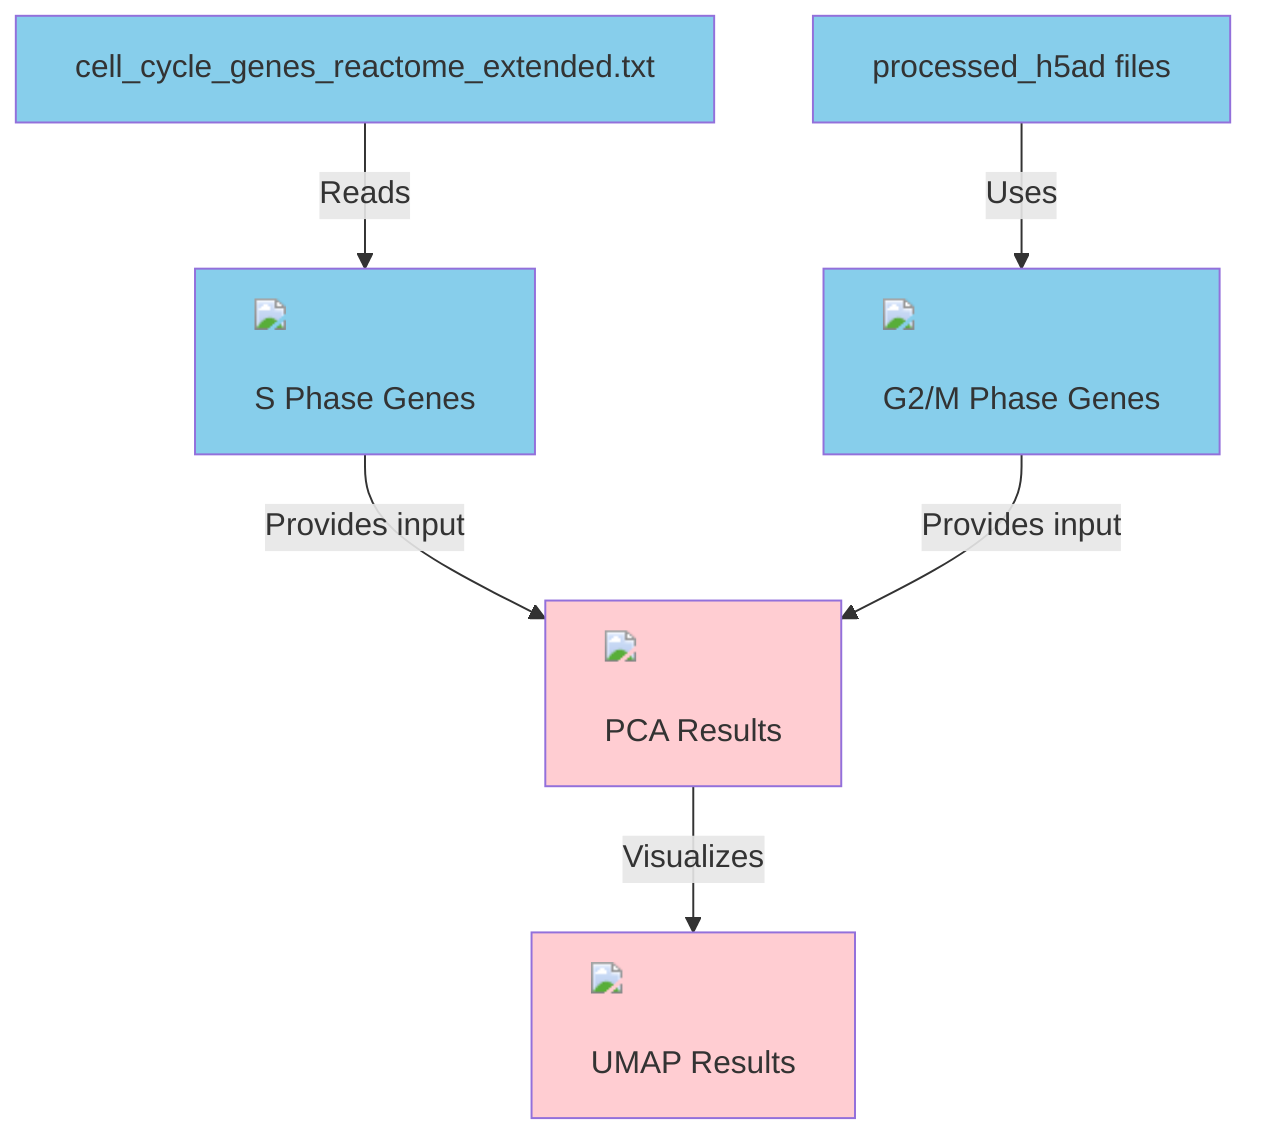 flowchart TD
    A1["cell_cycle_genes_reactome_extended.txt"]:::dataSource
    A2["processed_h5ad files"]:::dataSource
    A3["<img src='dummy_plots/scatter_plot_template.svg' /> <br/> S Phase Genes"]:::dataNode
    A4["<img src='dummy_plots/scatter_plot_template.svg' /> <br/> G2/M Phase Genes"]:::dataNode
    A5["<img src='dummy_plots/boxplot_template.svg' /> <br/> PCA Results"]:::plotNode
    A6["<img src='dummy_plots/barplot_template.svg' /> <br/> UMAP Results"]:::plotNode
    A1 -->|"Reads"| A3
    A2 -->|"Uses"| A4
    A3 -->|"Provides input"| A5
    A4 -->|"Provides input"| A5
    A5 -->|"Visualizes"| A6

    classDef dataSource fill:#87CEEB;
    classDef dataNode fill:#87CEEB;
    classDef plotNode fill:#FFCDD2;